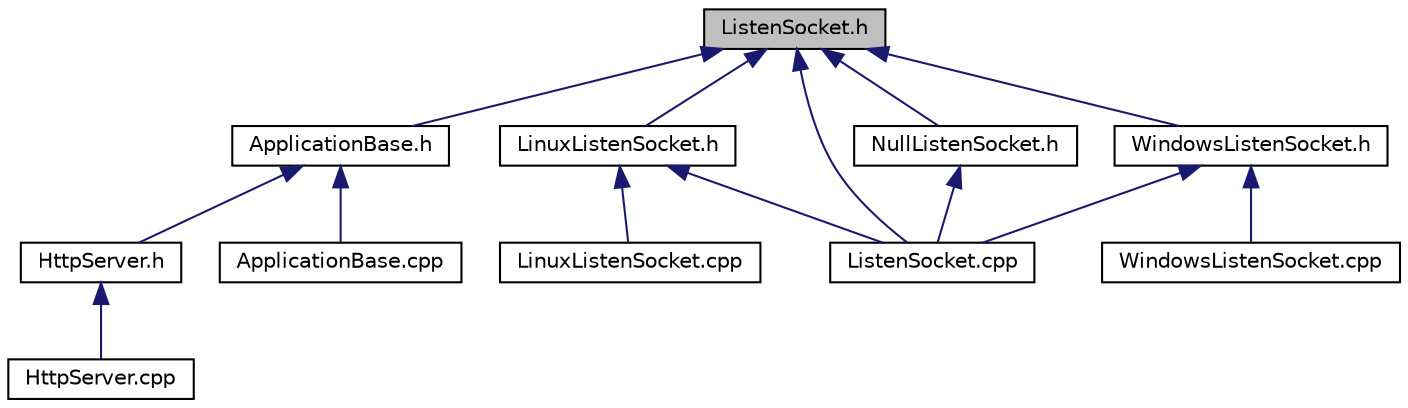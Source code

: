 digraph "ListenSocket.h"
{
  edge [fontname="Helvetica",fontsize="10",labelfontname="Helvetica",labelfontsize="10"];
  node [fontname="Helvetica",fontsize="10",shape=record];
  Node3 [label="ListenSocket.h",height=0.2,width=0.4,color="black", fillcolor="grey75", style="filled", fontcolor="black"];
  Node3 -> Node4 [dir="back",color="midnightblue",fontsize="10",style="solid",fontname="Helvetica"];
  Node4 [label="ApplicationBase.h",height=0.2,width=0.4,color="black", fillcolor="white", style="filled",URL="$_application_base_8h.html"];
  Node4 -> Node5 [dir="back",color="midnightblue",fontsize="10",style="solid",fontname="Helvetica"];
  Node5 [label="HttpServer.h",height=0.2,width=0.4,color="black", fillcolor="white", style="filled",URL="$_http_server_8h.html"];
  Node5 -> Node6 [dir="back",color="midnightblue",fontsize="10",style="solid",fontname="Helvetica"];
  Node6 [label="HttpServer.cpp",height=0.2,width=0.4,color="black", fillcolor="white", style="filled",URL="$_http_server_8cpp.html"];
  Node4 -> Node7 [dir="back",color="midnightblue",fontsize="10",style="solid",fontname="Helvetica"];
  Node7 [label="ApplicationBase.cpp",height=0.2,width=0.4,color="black", fillcolor="white", style="filled",URL="$_application_base_8cpp.html"];
  Node3 -> Node8 [dir="back",color="midnightblue",fontsize="10",style="solid",fontname="Helvetica"];
  Node8 [label="LinuxListenSocket.h",height=0.2,width=0.4,color="black", fillcolor="white", style="filled",URL="$_linux_listen_socket_8h.html"];
  Node8 -> Node9 [dir="back",color="midnightblue",fontsize="10",style="solid",fontname="Helvetica"];
  Node9 [label="LinuxListenSocket.cpp",height=0.2,width=0.4,color="black", fillcolor="white", style="filled",URL="$_linux_listen_socket_8cpp.html"];
  Node8 -> Node10 [dir="back",color="midnightblue",fontsize="10",style="solid",fontname="Helvetica"];
  Node10 [label="ListenSocket.cpp",height=0.2,width=0.4,color="black", fillcolor="white", style="filled",URL="$_listen_socket_8cpp.html"];
  Node3 -> Node11 [dir="back",color="midnightblue",fontsize="10",style="solid",fontname="Helvetica"];
  Node11 [label="NullListenSocket.h",height=0.2,width=0.4,color="black", fillcolor="white", style="filled",URL="$_null_listen_socket_8h.html"];
  Node11 -> Node10 [dir="back",color="midnightblue",fontsize="10",style="solid",fontname="Helvetica"];
  Node3 -> Node12 [dir="back",color="midnightblue",fontsize="10",style="solid",fontname="Helvetica"];
  Node12 [label="WindowsListenSocket.h",height=0.2,width=0.4,color="black", fillcolor="white", style="filled",URL="$_windows_listen_socket_8h.html"];
  Node12 -> Node10 [dir="back",color="midnightblue",fontsize="10",style="solid",fontname="Helvetica"];
  Node12 -> Node13 [dir="back",color="midnightblue",fontsize="10",style="solid",fontname="Helvetica"];
  Node13 [label="WindowsListenSocket.cpp",height=0.2,width=0.4,color="black", fillcolor="white", style="filled",URL="$_windows_listen_socket_8cpp.html"];
  Node3 -> Node10 [dir="back",color="midnightblue",fontsize="10",style="solid",fontname="Helvetica"];
}
